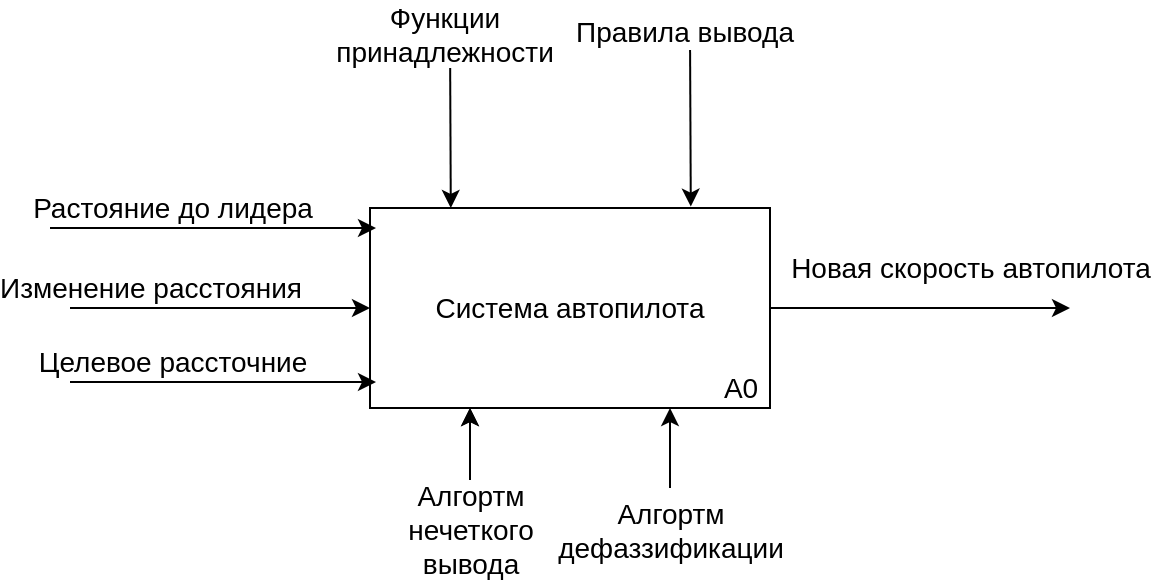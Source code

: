 <mxfile version="22.1.9" type="google" pages="2">
  <diagram id="14jalQdAWdDQ5VtuvgaP" name="idef0">
    <mxGraphModel grid="1" page="1" gridSize="10" guides="1" tooltips="1" connect="1" arrows="1" fold="1" pageScale="1" pageWidth="3300" pageHeight="4681" math="0" shadow="0">
      <root>
        <mxCell id="0" />
        <mxCell id="1" parent="0" />
        <mxCell id="VAYFtHmRZGBhSnjjBrDM-3" value="Система автопилота" style="rounded=0;whiteSpace=wrap;html=1;fontSize=14;" vertex="1" parent="1">
          <mxGeometry x="350" y="210" width="200" height="100" as="geometry" />
        </mxCell>
        <mxCell id="VAYFtHmRZGBhSnjjBrDM-4" value="" style="endArrow=classic;html=1;fontSize=14;entryX=0.25;entryY=1;entryDx=0;entryDy=0;" edge="1" parent="1" target="VAYFtHmRZGBhSnjjBrDM-3">
          <mxGeometry width="50" height="50" relative="1" as="geometry">
            <mxPoint x="400" y="350" as="sourcePoint" />
            <mxPoint x="460" y="300" as="targetPoint" />
          </mxGeometry>
        </mxCell>
        <mxCell id="VAYFtHmRZGBhSnjjBrDM-5" value="Алгортм &lt;br&gt;нечеткого &lt;br&gt;вывода" style="edgeLabel;html=1;align=center;verticalAlign=middle;resizable=0;points=[];fontSize=14;" vertex="1" connectable="0" parent="VAYFtHmRZGBhSnjjBrDM-4">
          <mxGeometry x="-0.469" y="-3" relative="1" as="geometry">
            <mxPoint x="-3" y="31" as="offset" />
          </mxGeometry>
        </mxCell>
        <mxCell id="VAYFtHmRZGBhSnjjBrDM-8" value="" style="endArrow=classic;html=1;fontSize=14;entryX=0.132;entryY=-0.027;entryDx=0;entryDy=0;entryPerimeter=0;" edge="1" parent="1">
          <mxGeometry width="50" height="50" relative="1" as="geometry">
            <mxPoint x="390" y="122.7" as="sourcePoint" />
            <mxPoint x="390.4" y="210.0" as="targetPoint" />
          </mxGeometry>
        </mxCell>
        <mxCell id="VAYFtHmRZGBhSnjjBrDM-9" value="Функции &lt;br&gt;принадлежности" style="edgeLabel;html=1;align=center;verticalAlign=middle;resizable=0;points=[];fontSize=14;" vertex="1" connectable="0" parent="VAYFtHmRZGBhSnjjBrDM-8">
          <mxGeometry x="-0.469" y="-3" relative="1" as="geometry">
            <mxPoint y="-23" as="offset" />
          </mxGeometry>
        </mxCell>
        <mxCell id="VAYFtHmRZGBhSnjjBrDM-12" value="" style="endArrow=classic;html=1;fontSize=14;entryX=0.015;entryY=0.1;entryDx=0;entryDy=0;entryPerimeter=0;" edge="1" parent="1" target="VAYFtHmRZGBhSnjjBrDM-3">
          <mxGeometry width="50" height="50" relative="1" as="geometry">
            <mxPoint x="190" y="220" as="sourcePoint" />
            <mxPoint x="386.4" y="217.84" as="targetPoint" />
          </mxGeometry>
        </mxCell>
        <mxCell id="VAYFtHmRZGBhSnjjBrDM-13" value="Растояние до лидера" style="edgeLabel;html=1;align=center;verticalAlign=middle;resizable=0;points=[];fontSize=14;" vertex="1" connectable="0" parent="VAYFtHmRZGBhSnjjBrDM-12">
          <mxGeometry x="-0.469" y="-3" relative="1" as="geometry">
            <mxPoint x="17" y="-13" as="offset" />
          </mxGeometry>
        </mxCell>
        <mxCell id="VAYFtHmRZGBhSnjjBrDM-14" value="" style="endArrow=classic;html=1;fontSize=14;entryX=0.015;entryY=0.87;entryDx=0;entryDy=0;entryPerimeter=0;" edge="1" parent="1" target="VAYFtHmRZGBhSnjjBrDM-3">
          <mxGeometry width="50" height="50" relative="1" as="geometry">
            <mxPoint x="200" y="297" as="sourcePoint" />
            <mxPoint x="350" y="270" as="targetPoint" />
          </mxGeometry>
        </mxCell>
        <mxCell id="VAYFtHmRZGBhSnjjBrDM-15" value="Целевое рассточние" style="edgeLabel;html=1;align=center;verticalAlign=middle;resizable=0;points=[];fontSize=14;" vertex="1" connectable="0" parent="VAYFtHmRZGBhSnjjBrDM-14">
          <mxGeometry x="-0.469" y="-3" relative="1" as="geometry">
            <mxPoint x="10" y="-13" as="offset" />
          </mxGeometry>
        </mxCell>
        <mxCell id="VAYFtHmRZGBhSnjjBrDM-16" value="" style="endArrow=classic;html=1;fontSize=14;exitX=1;exitY=0.5;exitDx=0;exitDy=0;" edge="1" parent="1" source="VAYFtHmRZGBhSnjjBrDM-3">
          <mxGeometry width="50" height="50" relative="1" as="geometry">
            <mxPoint x="550" y="220" as="sourcePoint" />
            <mxPoint x="700" y="260" as="targetPoint" />
          </mxGeometry>
        </mxCell>
        <mxCell id="VAYFtHmRZGBhSnjjBrDM-17" value="Новая скорость автопилота" style="edgeLabel;html=1;align=center;verticalAlign=middle;resizable=0;points=[];fontSize=14;" vertex="1" connectable="0" parent="VAYFtHmRZGBhSnjjBrDM-16">
          <mxGeometry x="-0.469" y="-3" relative="1" as="geometry">
            <mxPoint x="60" y="-23" as="offset" />
          </mxGeometry>
        </mxCell>
        <mxCell id="VAYFtHmRZGBhSnjjBrDM-22" value="А0" style="text;html=1;align=center;verticalAlign=middle;resizable=0;points=[];autosize=1;fontSize=14;" vertex="1" parent="1">
          <mxGeometry x="520" y="290" width="30" height="20" as="geometry" />
        </mxCell>
        <mxCell id="vrVetiJNJIV0gFWiRDe9-1" value="" style="endArrow=classic;html=1;fontSize=14;entryX=0;entryY=0.5;entryDx=0;entryDy=0;" edge="1" parent="1" target="VAYFtHmRZGBhSnjjBrDM-3">
          <mxGeometry width="50" height="50" relative="1" as="geometry">
            <mxPoint x="200" y="260" as="sourcePoint" />
            <mxPoint x="350" y="240" as="targetPoint" />
          </mxGeometry>
        </mxCell>
        <mxCell id="vrVetiJNJIV0gFWiRDe9-2" value="Изменение расстояния" style="edgeLabel;html=1;align=center;verticalAlign=middle;resizable=0;points=[];fontSize=14;" vertex="1" connectable="0" parent="vrVetiJNJIV0gFWiRDe9-1">
          <mxGeometry x="-0.469" y="-3" relative="1" as="geometry">
            <mxPoint y="-13" as="offset" />
          </mxGeometry>
        </mxCell>
        <mxCell id="vrVetiJNJIV0gFWiRDe9-5" value="" style="endArrow=classic;html=1;fontSize=14;entryX=0.25;entryY=1;entryDx=0;entryDy=0;" edge="1" parent="1">
          <mxGeometry width="50" height="50" relative="1" as="geometry">
            <mxPoint x="400" y="350" as="sourcePoint" />
            <mxPoint x="400" y="310" as="targetPoint" />
          </mxGeometry>
        </mxCell>
        <mxCell id="vrVetiJNJIV0gFWiRDe9-6" value="Алгортм &lt;br&gt;нечеткого &lt;br&gt;вывода" style="edgeLabel;html=1;align=center;verticalAlign=middle;resizable=0;points=[];fontSize=14;" vertex="1" connectable="0" parent="vrVetiJNJIV0gFWiRDe9-5">
          <mxGeometry x="-0.469" y="-3" relative="1" as="geometry">
            <mxPoint x="-3" y="31" as="offset" />
          </mxGeometry>
        </mxCell>
        <mxCell id="vrVetiJNJIV0gFWiRDe9-7" value="" style="endArrow=classic;html=1;fontSize=14;entryX=0.75;entryY=1;entryDx=0;entryDy=0;" edge="1" parent="1" target="VAYFtHmRZGBhSnjjBrDM-3">
          <mxGeometry width="50" height="50" relative="1" as="geometry">
            <mxPoint x="500" y="350" as="sourcePoint" />
            <mxPoint x="410" y="320" as="targetPoint" />
          </mxGeometry>
        </mxCell>
        <mxCell id="vrVetiJNJIV0gFWiRDe9-8" value="Алгортм &lt;br&gt;дефаззификации" style="edgeLabel;html=1;align=center;verticalAlign=middle;resizable=0;points=[];fontSize=14;" vertex="1" connectable="0" parent="vrVetiJNJIV0gFWiRDe9-7">
          <mxGeometry x="-0.469" y="-3" relative="1" as="geometry">
            <mxPoint x="-3" y="31" as="offset" />
          </mxGeometry>
        </mxCell>
        <mxCell id="6PhLNVi6m-bx_EunW-_f-2" value="" style="endArrow=classic;html=1;fontSize=14;entryX=0.132;entryY=-0.027;entryDx=0;entryDy=0;entryPerimeter=0;" edge="1" parent="1">
          <mxGeometry width="50" height="50" relative="1" as="geometry">
            <mxPoint x="510" y="122" as="sourcePoint" />
            <mxPoint x="510.4" y="209.3" as="targetPoint" />
          </mxGeometry>
        </mxCell>
        <mxCell id="6PhLNVi6m-bx_EunW-_f-3" value="Правила вывода" style="edgeLabel;html=1;align=center;verticalAlign=middle;resizable=0;points=[];fontSize=14;" connectable="0" vertex="1" parent="6PhLNVi6m-bx_EunW-_f-2">
          <mxGeometry x="-0.469" y="-3" relative="1" as="geometry">
            <mxPoint y="-23" as="offset" />
          </mxGeometry>
        </mxCell>
      </root>
    </mxGraphModel>
  </diagram>
  <diagram id="Ywbsu9gzcCttF3t6kvx5" name="algo">
    <mxGraphModel grid="1" page="1" gridSize="10" guides="1" tooltips="1" connect="1" arrows="1" fold="1" pageScale="1" pageWidth="3300" pageHeight="4681" math="0" shadow="0">
      <root>
        <mxCell id="R26u_-_viLFy-ZFwvq6J-0" />
        <mxCell id="R26u_-_viLFy-ZFwvq6J-1" parent="R26u_-_viLFy-ZFwvq6J-0" />
        <mxCell id="yftM7oSfWawbKA5fqi1p-7" value="" style="edgeStyle=orthogonalEdgeStyle;rounded=0;orthogonalLoop=1;jettySize=auto;html=1;exitX=0.5;exitY=1;exitDx=0;exitDy=0;endArrow=none;endFill=0;fontSize=13;" edge="1" parent="R26u_-_viLFy-ZFwvq6J-1" source="yftM7oSfWawbKA5fqi1p-2" target="yftM7oSfWawbKA5fqi1p-6">
          <mxGeometry relative="1" as="geometry">
            <mxPoint x="425" y="210" as="sourcePoint" />
            <mxPoint x="425" y="680" as="targetPoint" />
          </mxGeometry>
        </mxCell>
        <mxCell id="yftM7oSfWawbKA5fqi1p-3" value="" style="edgeStyle=orthogonalEdgeStyle;rounded=0;orthogonalLoop=1;jettySize=auto;html=1;exitX=0.5;exitY=1;exitDx=0;exitDy=0;endArrow=none;endFill=0;fontSize=13;" edge="1" parent="R26u_-_viLFy-ZFwvq6J-1" source="_F1ijboPPkmt2_Srns8M-1" target="yftM7oSfWawbKA5fqi1p-2">
          <mxGeometry relative="1" as="geometry">
            <mxPoint x="425" y="110" as="sourcePoint" />
            <mxPoint x="425" y="740" as="targetPoint" />
          </mxGeometry>
        </mxCell>
        <mxCell id="pJmwn9w-iXQd0RFHNeZJ-15" style="edgeStyle=orthogonalEdgeStyle;rounded=0;orthogonalLoop=1;jettySize=auto;html=1;exitX=0.5;exitY=1;exitDx=0;exitDy=0;endArrow=none;endFill=0;fontSize=13;" edge="1" parent="R26u_-_viLFy-ZFwvq6J-1" source="yftM7oSfWawbKA5fqi1p-6" target="pJmwn9w-iXQd0RFHNeZJ-14">
          <mxGeometry relative="1" as="geometry" />
        </mxCell>
        <mxCell id="_F1ijboPPkmt2_Srns8M-1" value="Начало" style="rounded=1;whiteSpace=wrap;html=1;arcSize=50;fontSize=13;" vertex="1" parent="R26u_-_viLFy-ZFwvq6J-1">
          <mxGeometry x="330" y="80" width="190" height="30" as="geometry" />
        </mxCell>
        <mxCell id="pJmwn9w-iXQd0RFHNeZJ-1" value="cur_velocity = &amp;nbsp;initial_auto_velocity;&lt;br&gt;dt = 1" style="rounded=0;whiteSpace=wrap;html=1;fontSize=13;" vertex="1" parent="R26u_-_viLFy-ZFwvq6J-1">
          <mxGeometry x="320" y="330" width="210" height="30" as="geometry" />
        </mxCell>
        <mxCell id="pJmwn9w-iXQd0RFHNeZJ-7" value="Цикл i от 1 до окончания модельного времени" style="shape=loopLimit;whiteSpace=wrap;html=1;fontSize=13;" vertex="1" parent="R26u_-_viLFy-ZFwvq6J-1">
          <mxGeometry x="320" y="380" width="210" height="30" as="geometry" />
        </mxCell>
        <mxCell id="pJmwn9w-iXQd0RFHNeZJ-9" value="diff = cur_distance - prev_distance" style="rounded=0;whiteSpace=wrap;html=1;fontSize=13;" vertex="1" parent="R26u_-_viLFy-ZFwvq6J-1">
          <mxGeometry x="320" y="430" width="210" height="30" as="geometry" />
        </mxCell>
        <mxCell id="pJmwn9w-iXQd0RFHNeZJ-10" value="cur_velocity += velocity_change;&lt;br&gt;prev_distance = cur_distance;" style="rounded=0;whiteSpace=wrap;html=1;fontSize=13;" vertex="1" parent="R26u_-_viLFy-ZFwvq6J-1">
          <mxGeometry x="320" y="540" width="210" height="30" as="geometry" />
        </mxCell>
        <mxCell id="pJmwn9w-iXQd0RFHNeZJ-11" value="cur_distance += (leader_velocities[i] - cur_velocity) * dt" style="rounded=0;whiteSpace=wrap;html=1;fontSize=13;" vertex="1" parent="R26u_-_viLFy-ZFwvq6J-1">
          <mxGeometry x="320" y="580" width="210" height="40" as="geometry" />
        </mxCell>
        <mxCell id="pJmwn9w-iXQd0RFHNeZJ-12" value="" style="shape=loopLimit;whiteSpace=wrap;html=1;rotation=-180;fontSize=13;" vertex="1" parent="R26u_-_viLFy-ZFwvq6J-1">
          <mxGeometry x="320" y="630" width="210" height="30" as="geometry" />
        </mxCell>
        <mxCell id="pJmwn9w-iXQd0RFHNeZJ-13" value="Цикл i от 1&amp;nbsp;до окончания &lt;br&gt;модельного времени" style="text;html=1;align=center;verticalAlign=middle;resizable=0;points=[];autosize=1;strokeColor=none;fillColor=none;fontSize=13;" vertex="1" parent="R26u_-_viLFy-ZFwvq6J-1">
          <mxGeometry x="335" y="625" width="180" height="40" as="geometry" />
        </mxCell>
        <mxCell id="pJmwn9w-iXQd0RFHNeZJ-14" value="Конец" style="rounded=1;whiteSpace=wrap;html=1;arcSize=50;fontSize=13;" vertex="1" parent="R26u_-_viLFy-ZFwvq6J-1">
          <mxGeometry x="330" y="680" width="190" height="30" as="geometry" />
        </mxCell>
        <mxCell id="yftM7oSfWawbKA5fqi1p-1" value="задать начальное &amp;nbsp;расстояние между ТС&amp;nbsp;initial_distance" style="rounded=0;whiteSpace=wrap;html=1;fontSize=13;" vertex="1" parent="R26u_-_viLFy-ZFwvq6J-1">
          <mxGeometry x="320" y="130" width="210" height="30" as="geometry" />
        </mxCell>
        <mxCell id="yftM7oSfWawbKA5fqi1p-2" value="&lt;font style=&quot;font-size: 13px;&quot;&gt;задать начальную скорость автопилота: initial_auto_velocity&lt;/font&gt;" style="rounded=0;whiteSpace=wrap;html=1;fontSize=13;" vertex="1" parent="R26u_-_viLFy-ZFwvq6J-1">
          <mxGeometry x="320" y="180" width="210" height="30" as="geometry" />
        </mxCell>
        <mxCell id="yftM7oSfWawbKA5fqi1p-4" value="&lt;font style=&quot;font-size: 13px;&quot;&gt;сгенерировать массив скоростей лидера: leader_velocities&lt;/font&gt;" style="rounded=0;whiteSpace=wrap;html=1;fontSize=13;" vertex="1" parent="R26u_-_viLFy-ZFwvq6J-1">
          <mxGeometry x="320" y="230" width="210" height="30" as="geometry" />
        </mxCell>
        <mxCell id="yftM7oSfWawbKA5fqi1p-5" value="cur_distance = prev_distance =&amp;nbsp;initial_distance" style="rounded=0;whiteSpace=wrap;html=1;fontSize=13;" vertex="1" parent="R26u_-_viLFy-ZFwvq6J-1">
          <mxGeometry x="320" y="280" width="210" height="30" as="geometry" />
        </mxCell>
        <mxCell id="yftM7oSfWawbKA5fqi1p-6" value="velocity_change = FS.compute(cur_distance, diff)" style="shape=process;whiteSpace=wrap;html=1;backgroundOutline=1;" vertex="1" parent="R26u_-_viLFy-ZFwvq6J-1">
          <mxGeometry x="320" y="480" width="210" height="40" as="geometry" />
        </mxCell>
      </root>
    </mxGraphModel>
  </diagram>
</mxfile>
